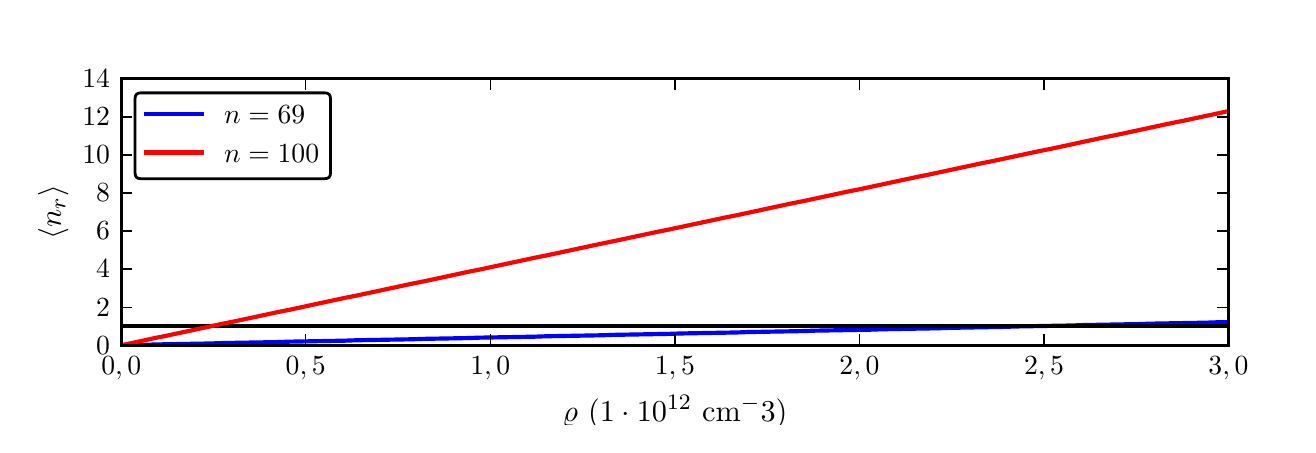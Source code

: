 \begingroup%
\makeatletter%
\begin{pgfpicture}%
\pgfpathrectangle{\pgfpointorigin}{\pgfqpoint{6.299in}{1.985in}}%
\pgfusepath{use as bounding box, clip}%
\begin{pgfscope}%
\pgfsetbuttcap%
\pgfsetmiterjoin%
\definecolor{currentfill}{rgb}{1.0,1.0,1.0}%
\pgfsetfillcolor{currentfill}%
\pgfsetlinewidth{0.0pt}%
\definecolor{currentstroke}{rgb}{1.0,1.0,1.0}%
\pgfsetstrokecolor{currentstroke}%
\pgfsetdash{}{0pt}%
\pgfpathmoveto{\pgfqpoint{0.0in}{0.0in}}%
\pgfpathlineto{\pgfqpoint{6.299in}{0.0in}}%
\pgfpathlineto{\pgfqpoint{6.299in}{1.985in}}%
\pgfpathlineto{\pgfqpoint{0.0in}{1.985in}}%
\pgfpathclose%
\pgfusepath{fill}%
\end{pgfscope}%
\begin{pgfscope}%
\pgfsetbuttcap%
\pgfsetmiterjoin%
\definecolor{currentfill}{rgb}{1.0,1.0,1.0}%
\pgfsetfillcolor{currentfill}%
\pgfsetlinewidth{0.0pt}%
\definecolor{currentstroke}{rgb}{0.0,0.0,0.0}%
\pgfsetstrokecolor{currentstroke}%
\pgfsetstrokeopacity{0.0}%
\pgfsetdash{}{0pt}%
\pgfpathmoveto{\pgfqpoint{0.468in}{0.397in}}%
\pgfpathlineto{\pgfqpoint{6.004in}{0.397in}}%
\pgfpathlineto{\pgfqpoint{6.004in}{1.729in}}%
\pgfpathlineto{\pgfqpoint{0.468in}{1.729in}}%
\pgfpathclose%
\pgfusepath{fill}%
\end{pgfscope}%
\begin{pgfscope}%
\pgfpathrectangle{\pgfqpoint{0.468in}{0.397in}}{\pgfqpoint{5.537in}{1.331in}} %
\pgfusepath{clip}%
\pgfsetrectcap%
\pgfsetroundjoin%
\pgfsetlinewidth{1.506pt}%
\definecolor{currentstroke}{rgb}{0.0,0.0,1.0}%
\pgfsetstrokecolor{currentstroke}%
\pgfsetdash{}{0pt}%
\pgfpathmoveto{\pgfqpoint{0.468in}{0.397in}}%
\pgfpathlineto{\pgfqpoint{0.524in}{0.398in}}%
\pgfpathlineto{\pgfqpoint{0.58in}{0.399in}}%
\pgfpathlineto{\pgfqpoint{0.635in}{0.401in}}%
\pgfpathlineto{\pgfqpoint{0.691in}{0.402in}}%
\pgfpathlineto{\pgfqpoint{0.747in}{0.403in}}%
\pgfpathlineto{\pgfqpoint{0.803in}{0.404in}}%
\pgfpathlineto{\pgfqpoint{0.859in}{0.405in}}%
\pgfpathlineto{\pgfqpoint{0.915in}{0.406in}}%
\pgfpathlineto{\pgfqpoint{0.971in}{0.408in}}%
\pgfpathlineto{\pgfqpoint{1.027in}{0.409in}}%
\pgfpathlineto{\pgfqpoint{1.083in}{0.41in}}%
\pgfpathlineto{\pgfqpoint{1.139in}{0.411in}}%
\pgfpathlineto{\pgfqpoint{1.195in}{0.412in}}%
\pgfpathlineto{\pgfqpoint{1.251in}{0.413in}}%
\pgfpathlineto{\pgfqpoint{1.307in}{0.415in}}%
\pgfpathlineto{\pgfqpoint{1.363in}{0.416in}}%
\pgfpathlineto{\pgfqpoint{1.418in}{0.417in}}%
\pgfpathlineto{\pgfqpoint{1.474in}{0.418in}}%
\pgfpathlineto{\pgfqpoint{1.53in}{0.419in}}%
\pgfpathlineto{\pgfqpoint{1.586in}{0.42in}}%
\pgfpathlineto{\pgfqpoint{1.642in}{0.422in}}%
\pgfpathlineto{\pgfqpoint{1.698in}{0.423in}}%
\pgfpathlineto{\pgfqpoint{1.754in}{0.424in}}%
\pgfpathlineto{\pgfqpoint{1.81in}{0.425in}}%
\pgfpathlineto{\pgfqpoint{1.866in}{0.426in}}%
\pgfpathlineto{\pgfqpoint{1.922in}{0.427in}}%
\pgfpathlineto{\pgfqpoint{1.978in}{0.429in}}%
\pgfpathlineto{\pgfqpoint{2.034in}{0.43in}}%
\pgfpathlineto{\pgfqpoint{2.09in}{0.431in}}%
\pgfpathlineto{\pgfqpoint{2.146in}{0.432in}}%
\pgfpathlineto{\pgfqpoint{2.201in}{0.433in}}%
\pgfpathlineto{\pgfqpoint{2.257in}{0.435in}}%
\pgfpathlineto{\pgfqpoint{2.313in}{0.436in}}%
\pgfpathlineto{\pgfqpoint{2.369in}{0.437in}}%
\pgfpathlineto{\pgfqpoint{2.425in}{0.438in}}%
\pgfpathlineto{\pgfqpoint{2.481in}{0.439in}}%
\pgfpathlineto{\pgfqpoint{2.537in}{0.44in}}%
\pgfpathlineto{\pgfqpoint{2.593in}{0.442in}}%
\pgfpathlineto{\pgfqpoint{2.649in}{0.443in}}%
\pgfpathlineto{\pgfqpoint{2.705in}{0.444in}}%
\pgfpathlineto{\pgfqpoint{2.761in}{0.445in}}%
\pgfpathlineto{\pgfqpoint{2.817in}{0.446in}}%
\pgfpathlineto{\pgfqpoint{2.873in}{0.447in}}%
\pgfpathlineto{\pgfqpoint{2.928in}{0.449in}}%
\pgfpathlineto{\pgfqpoint{2.984in}{0.45in}}%
\pgfpathlineto{\pgfqpoint{3.04in}{0.451in}}%
\pgfpathlineto{\pgfqpoint{3.096in}{0.452in}}%
\pgfpathlineto{\pgfqpoint{3.152in}{0.453in}}%
\pgfpathlineto{\pgfqpoint{3.208in}{0.454in}}%
\pgfpathlineto{\pgfqpoint{3.264in}{0.456in}}%
\pgfpathlineto{\pgfqpoint{3.32in}{0.457in}}%
\pgfpathlineto{\pgfqpoint{3.376in}{0.458in}}%
\pgfpathlineto{\pgfqpoint{3.432in}{0.459in}}%
\pgfpathlineto{\pgfqpoint{3.488in}{0.46in}}%
\pgfpathlineto{\pgfqpoint{3.544in}{0.461in}}%
\pgfpathlineto{\pgfqpoint{3.6in}{0.463in}}%
\pgfpathlineto{\pgfqpoint{3.656in}{0.464in}}%
\pgfpathlineto{\pgfqpoint{3.711in}{0.465in}}%
\pgfpathlineto{\pgfqpoint{3.767in}{0.466in}}%
\pgfpathlineto{\pgfqpoint{3.823in}{0.467in}}%
\pgfpathlineto{\pgfqpoint{3.879in}{0.468in}}%
\pgfpathlineto{\pgfqpoint{3.935in}{0.47in}}%
\pgfpathlineto{\pgfqpoint{3.991in}{0.471in}}%
\pgfpathlineto{\pgfqpoint{4.047in}{0.472in}}%
\pgfpathlineto{\pgfqpoint{4.103in}{0.473in}}%
\pgfpathlineto{\pgfqpoint{4.159in}{0.474in}}%
\pgfpathlineto{\pgfqpoint{4.215in}{0.475in}}%
\pgfpathlineto{\pgfqpoint{4.271in}{0.477in}}%
\pgfpathlineto{\pgfqpoint{4.327in}{0.478in}}%
\pgfpathlineto{\pgfqpoint{4.383in}{0.479in}}%
\pgfpathlineto{\pgfqpoint{4.439in}{0.48in}}%
\pgfpathlineto{\pgfqpoint{4.494in}{0.481in}}%
\pgfpathlineto{\pgfqpoint{4.55in}{0.482in}}%
\pgfpathlineto{\pgfqpoint{4.606in}{0.484in}}%
\pgfpathlineto{\pgfqpoint{4.662in}{0.485in}}%
\pgfpathlineto{\pgfqpoint{4.718in}{0.486in}}%
\pgfpathlineto{\pgfqpoint{4.774in}{0.487in}}%
\pgfpathlineto{\pgfqpoint{4.83in}{0.488in}}%
\pgfpathlineto{\pgfqpoint{4.886in}{0.489in}}%
\pgfpathlineto{\pgfqpoint{4.942in}{0.491in}}%
\pgfpathlineto{\pgfqpoint{4.998in}{0.492in}}%
\pgfpathlineto{\pgfqpoint{5.054in}{0.493in}}%
\pgfpathlineto{\pgfqpoint{5.11in}{0.494in}}%
\pgfpathlineto{\pgfqpoint{5.166in}{0.495in}}%
\pgfpathlineto{\pgfqpoint{5.222in}{0.496in}}%
\pgfpathlineto{\pgfqpoint{5.277in}{0.498in}}%
\pgfpathlineto{\pgfqpoint{5.333in}{0.499in}}%
\pgfpathlineto{\pgfqpoint{5.389in}{0.5in}}%
\pgfpathlineto{\pgfqpoint{5.445in}{0.501in}}%
\pgfpathlineto{\pgfqpoint{5.501in}{0.502in}}%
\pgfpathlineto{\pgfqpoint{5.557in}{0.503in}}%
\pgfpathlineto{\pgfqpoint{5.613in}{0.505in}}%
\pgfpathlineto{\pgfqpoint{5.669in}{0.506in}}%
\pgfpathlineto{\pgfqpoint{5.725in}{0.507in}}%
\pgfpathlineto{\pgfqpoint{5.781in}{0.508in}}%
\pgfpathlineto{\pgfqpoint{5.837in}{0.509in}}%
\pgfpathlineto{\pgfqpoint{5.893in}{0.51in}}%
\pgfpathlineto{\pgfqpoint{5.949in}{0.512in}}%
\pgfpathlineto{\pgfqpoint{6.004in}{0.513in}}%
\pgfusepath{stroke}%
\end{pgfscope}%
\begin{pgfscope}%
\pgfpathrectangle{\pgfqpoint{0.468in}{0.397in}}{\pgfqpoint{5.537in}{1.331in}} %
\pgfusepath{clip}%
\pgfsetrectcap%
\pgfsetroundjoin%
\pgfsetlinewidth{1.506pt}%
\definecolor{currentstroke}{rgb}{0.0,0.0,0.0}%
\pgfsetstrokecolor{currentstroke}%
\pgfsetdash{}{0pt}%
\pgfpathmoveto{\pgfqpoint{0.468in}{0.492in}}%
\pgfpathlineto{\pgfqpoint{6.004in}{0.492in}}%
\pgfusepath{stroke}%
\end{pgfscope}%
\begin{pgfscope}%
\pgfpathrectangle{\pgfqpoint{0.468in}{0.397in}}{\pgfqpoint{5.537in}{1.331in}} %
\pgfusepath{clip}%
\pgfsetrectcap%
\pgfsetroundjoin%
\pgfsetlinewidth{1.506pt}%
\definecolor{currentstroke}{rgb}{1.0,0.0,0.0}%
\pgfsetstrokecolor{currentstroke}%
\pgfsetdash{}{0pt}%
\pgfpathmoveto{\pgfqpoint{0.468in}{0.397in}}%
\pgfpathlineto{\pgfqpoint{0.524in}{0.409in}}%
\pgfpathlineto{\pgfqpoint{0.58in}{0.421in}}%
\pgfpathlineto{\pgfqpoint{0.635in}{0.433in}}%
\pgfpathlineto{\pgfqpoint{0.691in}{0.444in}}%
\pgfpathlineto{\pgfqpoint{0.747in}{0.456in}}%
\pgfpathlineto{\pgfqpoint{0.803in}{0.468in}}%
\pgfpathlineto{\pgfqpoint{0.859in}{0.48in}}%
\pgfpathlineto{\pgfqpoint{0.915in}{0.492in}}%
\pgfpathlineto{\pgfqpoint{0.971in}{0.504in}}%
\pgfpathlineto{\pgfqpoint{1.027in}{0.515in}}%
\pgfpathlineto{\pgfqpoint{1.083in}{0.527in}}%
\pgfpathlineto{\pgfqpoint{1.139in}{0.539in}}%
\pgfpathlineto{\pgfqpoint{1.195in}{0.551in}}%
\pgfpathlineto{\pgfqpoint{1.251in}{0.563in}}%
\pgfpathlineto{\pgfqpoint{1.307in}{0.574in}}%
\pgfpathlineto{\pgfqpoint{1.363in}{0.586in}}%
\pgfpathlineto{\pgfqpoint{1.418in}{0.598in}}%
\pgfpathlineto{\pgfqpoint{1.474in}{0.61in}}%
\pgfpathlineto{\pgfqpoint{1.53in}{0.622in}}%
\pgfpathlineto{\pgfqpoint{1.586in}{0.634in}}%
\pgfpathlineto{\pgfqpoint{1.642in}{0.645in}}%
\pgfpathlineto{\pgfqpoint{1.698in}{0.657in}}%
\pgfpathlineto{\pgfqpoint{1.754in}{0.669in}}%
\pgfpathlineto{\pgfqpoint{1.81in}{0.681in}}%
\pgfpathlineto{\pgfqpoint{1.866in}{0.693in}}%
\pgfpathlineto{\pgfqpoint{1.922in}{0.705in}}%
\pgfpathlineto{\pgfqpoint{1.978in}{0.716in}}%
\pgfpathlineto{\pgfqpoint{2.034in}{0.728in}}%
\pgfpathlineto{\pgfqpoint{2.09in}{0.74in}}%
\pgfpathlineto{\pgfqpoint{2.146in}{0.752in}}%
\pgfpathlineto{\pgfqpoint{2.201in}{0.764in}}%
\pgfpathlineto{\pgfqpoint{2.257in}{0.775in}}%
\pgfpathlineto{\pgfqpoint{2.313in}{0.787in}}%
\pgfpathlineto{\pgfqpoint{2.369in}{0.799in}}%
\pgfpathlineto{\pgfqpoint{2.425in}{0.811in}}%
\pgfpathlineto{\pgfqpoint{2.481in}{0.823in}}%
\pgfpathlineto{\pgfqpoint{2.537in}{0.835in}}%
\pgfpathlineto{\pgfqpoint{2.593in}{0.846in}}%
\pgfpathlineto{\pgfqpoint{2.649in}{0.858in}}%
\pgfpathlineto{\pgfqpoint{2.705in}{0.87in}}%
\pgfpathlineto{\pgfqpoint{2.761in}{0.882in}}%
\pgfpathlineto{\pgfqpoint{2.817in}{0.894in}}%
\pgfpathlineto{\pgfqpoint{2.873in}{0.906in}}%
\pgfpathlineto{\pgfqpoint{2.928in}{0.917in}}%
\pgfpathlineto{\pgfqpoint{2.984in}{0.929in}}%
\pgfpathlineto{\pgfqpoint{3.04in}{0.941in}}%
\pgfpathlineto{\pgfqpoint{3.096in}{0.953in}}%
\pgfpathlineto{\pgfqpoint{3.152in}{0.965in}}%
\pgfpathlineto{\pgfqpoint{3.208in}{0.976in}}%
\pgfpathlineto{\pgfqpoint{3.264in}{0.988in}}%
\pgfpathlineto{\pgfqpoint{3.32in}{1.0in}}%
\pgfpathlineto{\pgfqpoint{3.376in}{1.012in}}%
\pgfpathlineto{\pgfqpoint{3.432in}{1.024in}}%
\pgfpathlineto{\pgfqpoint{3.488in}{1.036in}}%
\pgfpathlineto{\pgfqpoint{3.544in}{1.047in}}%
\pgfpathlineto{\pgfqpoint{3.6in}{1.059in}}%
\pgfpathlineto{\pgfqpoint{3.656in}{1.071in}}%
\pgfpathlineto{\pgfqpoint{3.711in}{1.083in}}%
\pgfpathlineto{\pgfqpoint{3.767in}{1.095in}}%
\pgfpathlineto{\pgfqpoint{3.823in}{1.107in}}%
\pgfpathlineto{\pgfqpoint{3.879in}{1.118in}}%
\pgfpathlineto{\pgfqpoint{3.935in}{1.13in}}%
\pgfpathlineto{\pgfqpoint{3.991in}{1.142in}}%
\pgfpathlineto{\pgfqpoint{4.047in}{1.154in}}%
\pgfpathlineto{\pgfqpoint{4.103in}{1.166in}}%
\pgfpathlineto{\pgfqpoint{4.159in}{1.177in}}%
\pgfpathlineto{\pgfqpoint{4.215in}{1.189in}}%
\pgfpathlineto{\pgfqpoint{4.271in}{1.201in}}%
\pgfpathlineto{\pgfqpoint{4.327in}{1.213in}}%
\pgfpathlineto{\pgfqpoint{4.383in}{1.225in}}%
\pgfpathlineto{\pgfqpoint{4.439in}{1.237in}}%
\pgfpathlineto{\pgfqpoint{4.494in}{1.248in}}%
\pgfpathlineto{\pgfqpoint{4.55in}{1.26in}}%
\pgfpathlineto{\pgfqpoint{4.606in}{1.272in}}%
\pgfpathlineto{\pgfqpoint{4.662in}{1.284in}}%
\pgfpathlineto{\pgfqpoint{4.718in}{1.296in}}%
\pgfpathlineto{\pgfqpoint{4.774in}{1.308in}}%
\pgfpathlineto{\pgfqpoint{4.83in}{1.319in}}%
\pgfpathlineto{\pgfqpoint{4.886in}{1.331in}}%
\pgfpathlineto{\pgfqpoint{4.942in}{1.343in}}%
\pgfpathlineto{\pgfqpoint{4.998in}{1.355in}}%
\pgfpathlineto{\pgfqpoint{5.054in}{1.367in}}%
\pgfpathlineto{\pgfqpoint{5.11in}{1.378in}}%
\pgfpathlineto{\pgfqpoint{5.166in}{1.39in}}%
\pgfpathlineto{\pgfqpoint{5.222in}{1.402in}}%
\pgfpathlineto{\pgfqpoint{5.277in}{1.414in}}%
\pgfpathlineto{\pgfqpoint{5.333in}{1.426in}}%
\pgfpathlineto{\pgfqpoint{5.389in}{1.438in}}%
\pgfpathlineto{\pgfqpoint{5.445in}{1.449in}}%
\pgfpathlineto{\pgfqpoint{5.501in}{1.461in}}%
\pgfpathlineto{\pgfqpoint{5.557in}{1.473in}}%
\pgfpathlineto{\pgfqpoint{5.613in}{1.485in}}%
\pgfpathlineto{\pgfqpoint{5.669in}{1.497in}}%
\pgfpathlineto{\pgfqpoint{5.725in}{1.509in}}%
\pgfpathlineto{\pgfqpoint{5.781in}{1.52in}}%
\pgfpathlineto{\pgfqpoint{5.837in}{1.532in}}%
\pgfpathlineto{\pgfqpoint{5.893in}{1.544in}}%
\pgfpathlineto{\pgfqpoint{5.949in}{1.556in}}%
\pgfpathlineto{\pgfqpoint{6.004in}{1.568in}}%
\pgfusepath{stroke}%
\end{pgfscope}%
\begin{pgfscope}%
\pgfsetrectcap%
\pgfsetmiterjoin%
\pgfsetlinewidth{1.004pt}%
\definecolor{currentstroke}{rgb}{0.0,0.0,0.0}%
\pgfsetstrokecolor{currentstroke}%
\pgfsetdash{}{0pt}%
\pgfpathmoveto{\pgfqpoint{0.468in}{1.729in}}%
\pgfpathlineto{\pgfqpoint{6.004in}{1.729in}}%
\pgfusepath{stroke}%
\end{pgfscope}%
\begin{pgfscope}%
\pgfsetrectcap%
\pgfsetmiterjoin%
\pgfsetlinewidth{1.004pt}%
\definecolor{currentstroke}{rgb}{0.0,0.0,0.0}%
\pgfsetstrokecolor{currentstroke}%
\pgfsetdash{}{0pt}%
\pgfpathmoveto{\pgfqpoint{6.004in}{0.397in}}%
\pgfpathlineto{\pgfqpoint{6.004in}{1.729in}}%
\pgfusepath{stroke}%
\end{pgfscope}%
\begin{pgfscope}%
\pgfsetrectcap%
\pgfsetmiterjoin%
\pgfsetlinewidth{1.004pt}%
\definecolor{currentstroke}{rgb}{0.0,0.0,0.0}%
\pgfsetstrokecolor{currentstroke}%
\pgfsetdash{}{0pt}%
\pgfpathmoveto{\pgfqpoint{0.468in}{0.397in}}%
\pgfpathlineto{\pgfqpoint{6.004in}{0.397in}}%
\pgfusepath{stroke}%
\end{pgfscope}%
\begin{pgfscope}%
\pgfsetrectcap%
\pgfsetmiterjoin%
\pgfsetlinewidth{1.004pt}%
\definecolor{currentstroke}{rgb}{0.0,0.0,0.0}%
\pgfsetstrokecolor{currentstroke}%
\pgfsetdash{}{0pt}%
\pgfpathmoveto{\pgfqpoint{0.468in}{0.397in}}%
\pgfpathlineto{\pgfqpoint{0.468in}{1.729in}}%
\pgfusepath{stroke}%
\end{pgfscope}%
\begin{pgfscope}%
\pgfsetbuttcap%
\pgfsetroundjoin%
\definecolor{currentfill}{rgb}{0.0,0.0,0.0}%
\pgfsetfillcolor{currentfill}%
\pgfsetlinewidth{0.502pt}%
\definecolor{currentstroke}{rgb}{0.0,0.0,0.0}%
\pgfsetstrokecolor{currentstroke}%
\pgfsetdash{}{0pt}%
\pgfsys@defobject{currentmarker}{\pgfqpoint{0.0in}{0.0in}}{\pgfqpoint{0.0in}{0.056in}}{%
\pgfpathmoveto{\pgfqpoint{0.0in}{0.0in}}%
\pgfpathlineto{\pgfqpoint{0.0in}{0.056in}}%
\pgfusepath{stroke,fill}%
}%
\begin{pgfscope}%
\pgfsys@transformshift{0.468in}{0.397in}%
\pgfsys@useobject{currentmarker}{}%
\end{pgfscope}%
\end{pgfscope}%
\begin{pgfscope}%
\pgfsetbuttcap%
\pgfsetroundjoin%
\definecolor{currentfill}{rgb}{0.0,0.0,0.0}%
\pgfsetfillcolor{currentfill}%
\pgfsetlinewidth{0.502pt}%
\definecolor{currentstroke}{rgb}{0.0,0.0,0.0}%
\pgfsetstrokecolor{currentstroke}%
\pgfsetdash{}{0pt}%
\pgfsys@defobject{currentmarker}{\pgfqpoint{0.0in}{-0.056in}}{\pgfqpoint{0.0in}{0.0in}}{%
\pgfpathmoveto{\pgfqpoint{0.0in}{0.0in}}%
\pgfpathlineto{\pgfqpoint{0.0in}{-0.056in}}%
\pgfusepath{stroke,fill}%
}%
\begin{pgfscope}%
\pgfsys@transformshift{0.468in}{1.729in}%
\pgfsys@useobject{currentmarker}{}%
\end{pgfscope}%
\end{pgfscope}%
\begin{pgfscope}%
\pgftext[x=0.468in,y=0.342in,,top]{\sffamily\fontsize{10.0}{12.0}\selectfont \(\displaystyle 0,0\)}%
\end{pgfscope}%
\begin{pgfscope}%
\pgfsetbuttcap%
\pgfsetroundjoin%
\definecolor{currentfill}{rgb}{0.0,0.0,0.0}%
\pgfsetfillcolor{currentfill}%
\pgfsetlinewidth{0.502pt}%
\definecolor{currentstroke}{rgb}{0.0,0.0,0.0}%
\pgfsetstrokecolor{currentstroke}%
\pgfsetdash{}{0pt}%
\pgfsys@defobject{currentmarker}{\pgfqpoint{0.0in}{0.0in}}{\pgfqpoint{0.0in}{0.056in}}{%
\pgfpathmoveto{\pgfqpoint{0.0in}{0.0in}}%
\pgfpathlineto{\pgfqpoint{0.0in}{0.056in}}%
\pgfusepath{stroke,fill}%
}%
\begin{pgfscope}%
\pgfsys@transformshift{1.39in}{0.397in}%
\pgfsys@useobject{currentmarker}{}%
\end{pgfscope}%
\end{pgfscope}%
\begin{pgfscope}%
\pgfsetbuttcap%
\pgfsetroundjoin%
\definecolor{currentfill}{rgb}{0.0,0.0,0.0}%
\pgfsetfillcolor{currentfill}%
\pgfsetlinewidth{0.502pt}%
\definecolor{currentstroke}{rgb}{0.0,0.0,0.0}%
\pgfsetstrokecolor{currentstroke}%
\pgfsetdash{}{0pt}%
\pgfsys@defobject{currentmarker}{\pgfqpoint{0.0in}{-0.056in}}{\pgfqpoint{0.0in}{0.0in}}{%
\pgfpathmoveto{\pgfqpoint{0.0in}{0.0in}}%
\pgfpathlineto{\pgfqpoint{0.0in}{-0.056in}}%
\pgfusepath{stroke,fill}%
}%
\begin{pgfscope}%
\pgfsys@transformshift{1.39in}{1.729in}%
\pgfsys@useobject{currentmarker}{}%
\end{pgfscope}%
\end{pgfscope}%
\begin{pgfscope}%
\pgftext[x=1.39in,y=0.342in,,top]{\sffamily\fontsize{10.0}{12.0}\selectfont \(\displaystyle 0,5\)}%
\end{pgfscope}%
\begin{pgfscope}%
\pgfsetbuttcap%
\pgfsetroundjoin%
\definecolor{currentfill}{rgb}{0.0,0.0,0.0}%
\pgfsetfillcolor{currentfill}%
\pgfsetlinewidth{0.502pt}%
\definecolor{currentstroke}{rgb}{0.0,0.0,0.0}%
\pgfsetstrokecolor{currentstroke}%
\pgfsetdash{}{0pt}%
\pgfsys@defobject{currentmarker}{\pgfqpoint{0.0in}{0.0in}}{\pgfqpoint{0.0in}{0.056in}}{%
\pgfpathmoveto{\pgfqpoint{0.0in}{0.0in}}%
\pgfpathlineto{\pgfqpoint{0.0in}{0.056in}}%
\pgfusepath{stroke,fill}%
}%
\begin{pgfscope}%
\pgfsys@transformshift{2.313in}{0.397in}%
\pgfsys@useobject{currentmarker}{}%
\end{pgfscope}%
\end{pgfscope}%
\begin{pgfscope}%
\pgfsetbuttcap%
\pgfsetroundjoin%
\definecolor{currentfill}{rgb}{0.0,0.0,0.0}%
\pgfsetfillcolor{currentfill}%
\pgfsetlinewidth{0.502pt}%
\definecolor{currentstroke}{rgb}{0.0,0.0,0.0}%
\pgfsetstrokecolor{currentstroke}%
\pgfsetdash{}{0pt}%
\pgfsys@defobject{currentmarker}{\pgfqpoint{0.0in}{-0.056in}}{\pgfqpoint{0.0in}{0.0in}}{%
\pgfpathmoveto{\pgfqpoint{0.0in}{0.0in}}%
\pgfpathlineto{\pgfqpoint{0.0in}{-0.056in}}%
\pgfusepath{stroke,fill}%
}%
\begin{pgfscope}%
\pgfsys@transformshift{2.313in}{1.729in}%
\pgfsys@useobject{currentmarker}{}%
\end{pgfscope}%
\end{pgfscope}%
\begin{pgfscope}%
\pgftext[x=2.313in,y=0.342in,,top]{\sffamily\fontsize{10.0}{12.0}\selectfont \(\displaystyle 1,0\)}%
\end{pgfscope}%
\begin{pgfscope}%
\pgfsetbuttcap%
\pgfsetroundjoin%
\definecolor{currentfill}{rgb}{0.0,0.0,0.0}%
\pgfsetfillcolor{currentfill}%
\pgfsetlinewidth{0.502pt}%
\definecolor{currentstroke}{rgb}{0.0,0.0,0.0}%
\pgfsetstrokecolor{currentstroke}%
\pgfsetdash{}{0pt}%
\pgfsys@defobject{currentmarker}{\pgfqpoint{0.0in}{0.0in}}{\pgfqpoint{0.0in}{0.056in}}{%
\pgfpathmoveto{\pgfqpoint{0.0in}{0.0in}}%
\pgfpathlineto{\pgfqpoint{0.0in}{0.056in}}%
\pgfusepath{stroke,fill}%
}%
\begin{pgfscope}%
\pgfsys@transformshift{3.236in}{0.397in}%
\pgfsys@useobject{currentmarker}{}%
\end{pgfscope}%
\end{pgfscope}%
\begin{pgfscope}%
\pgfsetbuttcap%
\pgfsetroundjoin%
\definecolor{currentfill}{rgb}{0.0,0.0,0.0}%
\pgfsetfillcolor{currentfill}%
\pgfsetlinewidth{0.502pt}%
\definecolor{currentstroke}{rgb}{0.0,0.0,0.0}%
\pgfsetstrokecolor{currentstroke}%
\pgfsetdash{}{0pt}%
\pgfsys@defobject{currentmarker}{\pgfqpoint{0.0in}{-0.056in}}{\pgfqpoint{0.0in}{0.0in}}{%
\pgfpathmoveto{\pgfqpoint{0.0in}{0.0in}}%
\pgfpathlineto{\pgfqpoint{0.0in}{-0.056in}}%
\pgfusepath{stroke,fill}%
}%
\begin{pgfscope}%
\pgfsys@transformshift{3.236in}{1.729in}%
\pgfsys@useobject{currentmarker}{}%
\end{pgfscope}%
\end{pgfscope}%
\begin{pgfscope}%
\pgftext[x=3.236in,y=0.342in,,top]{\sffamily\fontsize{10.0}{12.0}\selectfont \(\displaystyle 1,5\)}%
\end{pgfscope}%
\begin{pgfscope}%
\pgfsetbuttcap%
\pgfsetroundjoin%
\definecolor{currentfill}{rgb}{0.0,0.0,0.0}%
\pgfsetfillcolor{currentfill}%
\pgfsetlinewidth{0.502pt}%
\definecolor{currentstroke}{rgb}{0.0,0.0,0.0}%
\pgfsetstrokecolor{currentstroke}%
\pgfsetdash{}{0pt}%
\pgfsys@defobject{currentmarker}{\pgfqpoint{0.0in}{0.0in}}{\pgfqpoint{0.0in}{0.056in}}{%
\pgfpathmoveto{\pgfqpoint{0.0in}{0.0in}}%
\pgfpathlineto{\pgfqpoint{0.0in}{0.056in}}%
\pgfusepath{stroke,fill}%
}%
\begin{pgfscope}%
\pgfsys@transformshift{4.159in}{0.397in}%
\pgfsys@useobject{currentmarker}{}%
\end{pgfscope}%
\end{pgfscope}%
\begin{pgfscope}%
\pgfsetbuttcap%
\pgfsetroundjoin%
\definecolor{currentfill}{rgb}{0.0,0.0,0.0}%
\pgfsetfillcolor{currentfill}%
\pgfsetlinewidth{0.502pt}%
\definecolor{currentstroke}{rgb}{0.0,0.0,0.0}%
\pgfsetstrokecolor{currentstroke}%
\pgfsetdash{}{0pt}%
\pgfsys@defobject{currentmarker}{\pgfqpoint{0.0in}{-0.056in}}{\pgfqpoint{0.0in}{0.0in}}{%
\pgfpathmoveto{\pgfqpoint{0.0in}{0.0in}}%
\pgfpathlineto{\pgfqpoint{0.0in}{-0.056in}}%
\pgfusepath{stroke,fill}%
}%
\begin{pgfscope}%
\pgfsys@transformshift{4.159in}{1.729in}%
\pgfsys@useobject{currentmarker}{}%
\end{pgfscope}%
\end{pgfscope}%
\begin{pgfscope}%
\pgftext[x=4.159in,y=0.342in,,top]{\sffamily\fontsize{10.0}{12.0}\selectfont \(\displaystyle 2,0\)}%
\end{pgfscope}%
\begin{pgfscope}%
\pgfsetbuttcap%
\pgfsetroundjoin%
\definecolor{currentfill}{rgb}{0.0,0.0,0.0}%
\pgfsetfillcolor{currentfill}%
\pgfsetlinewidth{0.502pt}%
\definecolor{currentstroke}{rgb}{0.0,0.0,0.0}%
\pgfsetstrokecolor{currentstroke}%
\pgfsetdash{}{0pt}%
\pgfsys@defobject{currentmarker}{\pgfqpoint{0.0in}{0.0in}}{\pgfqpoint{0.0in}{0.056in}}{%
\pgfpathmoveto{\pgfqpoint{0.0in}{0.0in}}%
\pgfpathlineto{\pgfqpoint{0.0in}{0.056in}}%
\pgfusepath{stroke,fill}%
}%
\begin{pgfscope}%
\pgfsys@transformshift{5.082in}{0.397in}%
\pgfsys@useobject{currentmarker}{}%
\end{pgfscope}%
\end{pgfscope}%
\begin{pgfscope}%
\pgfsetbuttcap%
\pgfsetroundjoin%
\definecolor{currentfill}{rgb}{0.0,0.0,0.0}%
\pgfsetfillcolor{currentfill}%
\pgfsetlinewidth{0.502pt}%
\definecolor{currentstroke}{rgb}{0.0,0.0,0.0}%
\pgfsetstrokecolor{currentstroke}%
\pgfsetdash{}{0pt}%
\pgfsys@defobject{currentmarker}{\pgfqpoint{0.0in}{-0.056in}}{\pgfqpoint{0.0in}{0.0in}}{%
\pgfpathmoveto{\pgfqpoint{0.0in}{0.0in}}%
\pgfpathlineto{\pgfqpoint{0.0in}{-0.056in}}%
\pgfusepath{stroke,fill}%
}%
\begin{pgfscope}%
\pgfsys@transformshift{5.082in}{1.729in}%
\pgfsys@useobject{currentmarker}{}%
\end{pgfscope}%
\end{pgfscope}%
\begin{pgfscope}%
\pgftext[x=5.082in,y=0.342in,,top]{\sffamily\fontsize{10.0}{12.0}\selectfont \(\displaystyle 2,5\)}%
\end{pgfscope}%
\begin{pgfscope}%
\pgfsetbuttcap%
\pgfsetroundjoin%
\definecolor{currentfill}{rgb}{0.0,0.0,0.0}%
\pgfsetfillcolor{currentfill}%
\pgfsetlinewidth{0.502pt}%
\definecolor{currentstroke}{rgb}{0.0,0.0,0.0}%
\pgfsetstrokecolor{currentstroke}%
\pgfsetdash{}{0pt}%
\pgfsys@defobject{currentmarker}{\pgfqpoint{0.0in}{0.0in}}{\pgfqpoint{0.0in}{0.056in}}{%
\pgfpathmoveto{\pgfqpoint{0.0in}{0.0in}}%
\pgfpathlineto{\pgfqpoint{0.0in}{0.056in}}%
\pgfusepath{stroke,fill}%
}%
\begin{pgfscope}%
\pgfsys@transformshift{6.004in}{0.397in}%
\pgfsys@useobject{currentmarker}{}%
\end{pgfscope}%
\end{pgfscope}%
\begin{pgfscope}%
\pgfsetbuttcap%
\pgfsetroundjoin%
\definecolor{currentfill}{rgb}{0.0,0.0,0.0}%
\pgfsetfillcolor{currentfill}%
\pgfsetlinewidth{0.502pt}%
\definecolor{currentstroke}{rgb}{0.0,0.0,0.0}%
\pgfsetstrokecolor{currentstroke}%
\pgfsetdash{}{0pt}%
\pgfsys@defobject{currentmarker}{\pgfqpoint{0.0in}{-0.056in}}{\pgfqpoint{0.0in}{0.0in}}{%
\pgfpathmoveto{\pgfqpoint{0.0in}{0.0in}}%
\pgfpathlineto{\pgfqpoint{0.0in}{-0.056in}}%
\pgfusepath{stroke,fill}%
}%
\begin{pgfscope}%
\pgfsys@transformshift{6.004in}{1.729in}%
\pgfsys@useobject{currentmarker}{}%
\end{pgfscope}%
\end{pgfscope}%
\begin{pgfscope}%
\pgftext[x=6.004in,y=0.342in,,top]{\sffamily\fontsize{10.0}{12.0}\selectfont \(\displaystyle 3,0\)}%
\end{pgfscope}%
\begin{pgfscope}%
\pgftext[x=3.236in,y=0.149in,,top]{\sffamily\fontsize{11.0}{13.2}\selectfont \(\displaystyle \varrho\) \(\displaystyle (1\cdot 10^{12}\ \mathrm{cm}^-3)\)}%
\end{pgfscope}%
\begin{pgfscope}%
\pgfsetbuttcap%
\pgfsetroundjoin%
\definecolor{currentfill}{rgb}{0.0,0.0,0.0}%
\pgfsetfillcolor{currentfill}%
\pgfsetlinewidth{0.502pt}%
\definecolor{currentstroke}{rgb}{0.0,0.0,0.0}%
\pgfsetstrokecolor{currentstroke}%
\pgfsetdash{}{0pt}%
\pgfsys@defobject{currentmarker}{\pgfqpoint{0.0in}{0.0in}}{\pgfqpoint{0.056in}{0.0in}}{%
\pgfpathmoveto{\pgfqpoint{0.0in}{0.0in}}%
\pgfpathlineto{\pgfqpoint{0.056in}{0.0in}}%
\pgfusepath{stroke,fill}%
}%
\begin{pgfscope}%
\pgfsys@transformshift{0.468in}{0.397in}%
\pgfsys@useobject{currentmarker}{}%
\end{pgfscope}%
\end{pgfscope}%
\begin{pgfscope}%
\pgfsetbuttcap%
\pgfsetroundjoin%
\definecolor{currentfill}{rgb}{0.0,0.0,0.0}%
\pgfsetfillcolor{currentfill}%
\pgfsetlinewidth{0.502pt}%
\definecolor{currentstroke}{rgb}{0.0,0.0,0.0}%
\pgfsetstrokecolor{currentstroke}%
\pgfsetdash{}{0pt}%
\pgfsys@defobject{currentmarker}{\pgfqpoint{-0.056in}{0.0in}}{\pgfqpoint{0.0in}{0.0in}}{%
\pgfpathmoveto{\pgfqpoint{0.0in}{0.0in}}%
\pgfpathlineto{\pgfqpoint{-0.056in}{0.0in}}%
\pgfusepath{stroke,fill}%
}%
\begin{pgfscope}%
\pgfsys@transformshift{6.004in}{0.397in}%
\pgfsys@useobject{currentmarker}{}%
\end{pgfscope}%
\end{pgfscope}%
\begin{pgfscope}%
\pgftext[x=0.412in,y=0.397in,right,]{\sffamily\fontsize{10.0}{12.0}\selectfont \(\displaystyle 0\)}%
\end{pgfscope}%
\begin{pgfscope}%
\pgfsetbuttcap%
\pgfsetroundjoin%
\definecolor{currentfill}{rgb}{0.0,0.0,0.0}%
\pgfsetfillcolor{currentfill}%
\pgfsetlinewidth{0.502pt}%
\definecolor{currentstroke}{rgb}{0.0,0.0,0.0}%
\pgfsetstrokecolor{currentstroke}%
\pgfsetdash{}{0pt}%
\pgfsys@defobject{currentmarker}{\pgfqpoint{0.0in}{0.0in}}{\pgfqpoint{0.056in}{0.0in}}{%
\pgfpathmoveto{\pgfqpoint{0.0in}{0.0in}}%
\pgfpathlineto{\pgfqpoint{0.056in}{0.0in}}%
\pgfusepath{stroke,fill}%
}%
\begin{pgfscope}%
\pgfsys@transformshift{0.468in}{0.587in}%
\pgfsys@useobject{currentmarker}{}%
\end{pgfscope}%
\end{pgfscope}%
\begin{pgfscope}%
\pgfsetbuttcap%
\pgfsetroundjoin%
\definecolor{currentfill}{rgb}{0.0,0.0,0.0}%
\pgfsetfillcolor{currentfill}%
\pgfsetlinewidth{0.502pt}%
\definecolor{currentstroke}{rgb}{0.0,0.0,0.0}%
\pgfsetstrokecolor{currentstroke}%
\pgfsetdash{}{0pt}%
\pgfsys@defobject{currentmarker}{\pgfqpoint{-0.056in}{0.0in}}{\pgfqpoint{0.0in}{0.0in}}{%
\pgfpathmoveto{\pgfqpoint{0.0in}{0.0in}}%
\pgfpathlineto{\pgfqpoint{-0.056in}{0.0in}}%
\pgfusepath{stroke,fill}%
}%
\begin{pgfscope}%
\pgfsys@transformshift{6.004in}{0.587in}%
\pgfsys@useobject{currentmarker}{}%
\end{pgfscope}%
\end{pgfscope}%
\begin{pgfscope}%
\pgftext[x=0.412in,y=0.587in,right,]{\sffamily\fontsize{10.0}{12.0}\selectfont \(\displaystyle 2\)}%
\end{pgfscope}%
\begin{pgfscope}%
\pgfsetbuttcap%
\pgfsetroundjoin%
\definecolor{currentfill}{rgb}{0.0,0.0,0.0}%
\pgfsetfillcolor{currentfill}%
\pgfsetlinewidth{0.502pt}%
\definecolor{currentstroke}{rgb}{0.0,0.0,0.0}%
\pgfsetstrokecolor{currentstroke}%
\pgfsetdash{}{0pt}%
\pgfsys@defobject{currentmarker}{\pgfqpoint{0.0in}{0.0in}}{\pgfqpoint{0.056in}{0.0in}}{%
\pgfpathmoveto{\pgfqpoint{0.0in}{0.0in}}%
\pgfpathlineto{\pgfqpoint{0.056in}{0.0in}}%
\pgfusepath{stroke,fill}%
}%
\begin{pgfscope}%
\pgfsys@transformshift{0.468in}{0.778in}%
\pgfsys@useobject{currentmarker}{}%
\end{pgfscope}%
\end{pgfscope}%
\begin{pgfscope}%
\pgfsetbuttcap%
\pgfsetroundjoin%
\definecolor{currentfill}{rgb}{0.0,0.0,0.0}%
\pgfsetfillcolor{currentfill}%
\pgfsetlinewidth{0.502pt}%
\definecolor{currentstroke}{rgb}{0.0,0.0,0.0}%
\pgfsetstrokecolor{currentstroke}%
\pgfsetdash{}{0pt}%
\pgfsys@defobject{currentmarker}{\pgfqpoint{-0.056in}{0.0in}}{\pgfqpoint{0.0in}{0.0in}}{%
\pgfpathmoveto{\pgfqpoint{0.0in}{0.0in}}%
\pgfpathlineto{\pgfqpoint{-0.056in}{0.0in}}%
\pgfusepath{stroke,fill}%
}%
\begin{pgfscope}%
\pgfsys@transformshift{6.004in}{0.778in}%
\pgfsys@useobject{currentmarker}{}%
\end{pgfscope}%
\end{pgfscope}%
\begin{pgfscope}%
\pgftext[x=0.412in,y=0.778in,right,]{\sffamily\fontsize{10.0}{12.0}\selectfont \(\displaystyle 4\)}%
\end{pgfscope}%
\begin{pgfscope}%
\pgfsetbuttcap%
\pgfsetroundjoin%
\definecolor{currentfill}{rgb}{0.0,0.0,0.0}%
\pgfsetfillcolor{currentfill}%
\pgfsetlinewidth{0.502pt}%
\definecolor{currentstroke}{rgb}{0.0,0.0,0.0}%
\pgfsetstrokecolor{currentstroke}%
\pgfsetdash{}{0pt}%
\pgfsys@defobject{currentmarker}{\pgfqpoint{0.0in}{0.0in}}{\pgfqpoint{0.056in}{0.0in}}{%
\pgfpathmoveto{\pgfqpoint{0.0in}{0.0in}}%
\pgfpathlineto{\pgfqpoint{0.056in}{0.0in}}%
\pgfusepath{stroke,fill}%
}%
\begin{pgfscope}%
\pgfsys@transformshift{0.468in}{0.968in}%
\pgfsys@useobject{currentmarker}{}%
\end{pgfscope}%
\end{pgfscope}%
\begin{pgfscope}%
\pgfsetbuttcap%
\pgfsetroundjoin%
\definecolor{currentfill}{rgb}{0.0,0.0,0.0}%
\pgfsetfillcolor{currentfill}%
\pgfsetlinewidth{0.502pt}%
\definecolor{currentstroke}{rgb}{0.0,0.0,0.0}%
\pgfsetstrokecolor{currentstroke}%
\pgfsetdash{}{0pt}%
\pgfsys@defobject{currentmarker}{\pgfqpoint{-0.056in}{0.0in}}{\pgfqpoint{0.0in}{0.0in}}{%
\pgfpathmoveto{\pgfqpoint{0.0in}{0.0in}}%
\pgfpathlineto{\pgfqpoint{-0.056in}{0.0in}}%
\pgfusepath{stroke,fill}%
}%
\begin{pgfscope}%
\pgfsys@transformshift{6.004in}{0.968in}%
\pgfsys@useobject{currentmarker}{}%
\end{pgfscope}%
\end{pgfscope}%
\begin{pgfscope}%
\pgftext[x=0.412in,y=0.968in,right,]{\sffamily\fontsize{10.0}{12.0}\selectfont \(\displaystyle 6\)}%
\end{pgfscope}%
\begin{pgfscope}%
\pgfsetbuttcap%
\pgfsetroundjoin%
\definecolor{currentfill}{rgb}{0.0,0.0,0.0}%
\pgfsetfillcolor{currentfill}%
\pgfsetlinewidth{0.502pt}%
\definecolor{currentstroke}{rgb}{0.0,0.0,0.0}%
\pgfsetstrokecolor{currentstroke}%
\pgfsetdash{}{0pt}%
\pgfsys@defobject{currentmarker}{\pgfqpoint{0.0in}{0.0in}}{\pgfqpoint{0.056in}{0.0in}}{%
\pgfpathmoveto{\pgfqpoint{0.0in}{0.0in}}%
\pgfpathlineto{\pgfqpoint{0.056in}{0.0in}}%
\pgfusepath{stroke,fill}%
}%
\begin{pgfscope}%
\pgfsys@transformshift{0.468in}{1.158in}%
\pgfsys@useobject{currentmarker}{}%
\end{pgfscope}%
\end{pgfscope}%
\begin{pgfscope}%
\pgfsetbuttcap%
\pgfsetroundjoin%
\definecolor{currentfill}{rgb}{0.0,0.0,0.0}%
\pgfsetfillcolor{currentfill}%
\pgfsetlinewidth{0.502pt}%
\definecolor{currentstroke}{rgb}{0.0,0.0,0.0}%
\pgfsetstrokecolor{currentstroke}%
\pgfsetdash{}{0pt}%
\pgfsys@defobject{currentmarker}{\pgfqpoint{-0.056in}{0.0in}}{\pgfqpoint{0.0in}{0.0in}}{%
\pgfpathmoveto{\pgfqpoint{0.0in}{0.0in}}%
\pgfpathlineto{\pgfqpoint{-0.056in}{0.0in}}%
\pgfusepath{stroke,fill}%
}%
\begin{pgfscope}%
\pgfsys@transformshift{6.004in}{1.158in}%
\pgfsys@useobject{currentmarker}{}%
\end{pgfscope}%
\end{pgfscope}%
\begin{pgfscope}%
\pgftext[x=0.412in,y=1.158in,right,]{\sffamily\fontsize{10.0}{12.0}\selectfont \(\displaystyle 8\)}%
\end{pgfscope}%
\begin{pgfscope}%
\pgfsetbuttcap%
\pgfsetroundjoin%
\definecolor{currentfill}{rgb}{0.0,0.0,0.0}%
\pgfsetfillcolor{currentfill}%
\pgfsetlinewidth{0.502pt}%
\definecolor{currentstroke}{rgb}{0.0,0.0,0.0}%
\pgfsetstrokecolor{currentstroke}%
\pgfsetdash{}{0pt}%
\pgfsys@defobject{currentmarker}{\pgfqpoint{0.0in}{0.0in}}{\pgfqpoint{0.056in}{0.0in}}{%
\pgfpathmoveto{\pgfqpoint{0.0in}{0.0in}}%
\pgfpathlineto{\pgfqpoint{0.056in}{0.0in}}%
\pgfusepath{stroke,fill}%
}%
\begin{pgfscope}%
\pgfsys@transformshift{0.468in}{1.348in}%
\pgfsys@useobject{currentmarker}{}%
\end{pgfscope}%
\end{pgfscope}%
\begin{pgfscope}%
\pgfsetbuttcap%
\pgfsetroundjoin%
\definecolor{currentfill}{rgb}{0.0,0.0,0.0}%
\pgfsetfillcolor{currentfill}%
\pgfsetlinewidth{0.502pt}%
\definecolor{currentstroke}{rgb}{0.0,0.0,0.0}%
\pgfsetstrokecolor{currentstroke}%
\pgfsetdash{}{0pt}%
\pgfsys@defobject{currentmarker}{\pgfqpoint{-0.056in}{0.0in}}{\pgfqpoint{0.0in}{0.0in}}{%
\pgfpathmoveto{\pgfqpoint{0.0in}{0.0in}}%
\pgfpathlineto{\pgfqpoint{-0.056in}{0.0in}}%
\pgfusepath{stroke,fill}%
}%
\begin{pgfscope}%
\pgfsys@transformshift{6.004in}{1.348in}%
\pgfsys@useobject{currentmarker}{}%
\end{pgfscope}%
\end{pgfscope}%
\begin{pgfscope}%
\pgftext[x=0.412in,y=1.348in,right,]{\sffamily\fontsize{10.0}{12.0}\selectfont \(\displaystyle 10\)}%
\end{pgfscope}%
\begin{pgfscope}%
\pgfsetbuttcap%
\pgfsetroundjoin%
\definecolor{currentfill}{rgb}{0.0,0.0,0.0}%
\pgfsetfillcolor{currentfill}%
\pgfsetlinewidth{0.502pt}%
\definecolor{currentstroke}{rgb}{0.0,0.0,0.0}%
\pgfsetstrokecolor{currentstroke}%
\pgfsetdash{}{0pt}%
\pgfsys@defobject{currentmarker}{\pgfqpoint{0.0in}{0.0in}}{\pgfqpoint{0.056in}{0.0in}}{%
\pgfpathmoveto{\pgfqpoint{0.0in}{0.0in}}%
\pgfpathlineto{\pgfqpoint{0.056in}{0.0in}}%
\pgfusepath{stroke,fill}%
}%
\begin{pgfscope}%
\pgfsys@transformshift{0.468in}{1.538in}%
\pgfsys@useobject{currentmarker}{}%
\end{pgfscope}%
\end{pgfscope}%
\begin{pgfscope}%
\pgfsetbuttcap%
\pgfsetroundjoin%
\definecolor{currentfill}{rgb}{0.0,0.0,0.0}%
\pgfsetfillcolor{currentfill}%
\pgfsetlinewidth{0.502pt}%
\definecolor{currentstroke}{rgb}{0.0,0.0,0.0}%
\pgfsetstrokecolor{currentstroke}%
\pgfsetdash{}{0pt}%
\pgfsys@defobject{currentmarker}{\pgfqpoint{-0.056in}{0.0in}}{\pgfqpoint{0.0in}{0.0in}}{%
\pgfpathmoveto{\pgfqpoint{0.0in}{0.0in}}%
\pgfpathlineto{\pgfqpoint{-0.056in}{0.0in}}%
\pgfusepath{stroke,fill}%
}%
\begin{pgfscope}%
\pgfsys@transformshift{6.004in}{1.538in}%
\pgfsys@useobject{currentmarker}{}%
\end{pgfscope}%
\end{pgfscope}%
\begin{pgfscope}%
\pgftext[x=0.412in,y=1.538in,right,]{\sffamily\fontsize{10.0}{12.0}\selectfont \(\displaystyle 12\)}%
\end{pgfscope}%
\begin{pgfscope}%
\pgfsetbuttcap%
\pgfsetroundjoin%
\definecolor{currentfill}{rgb}{0.0,0.0,0.0}%
\pgfsetfillcolor{currentfill}%
\pgfsetlinewidth{0.502pt}%
\definecolor{currentstroke}{rgb}{0.0,0.0,0.0}%
\pgfsetstrokecolor{currentstroke}%
\pgfsetdash{}{0pt}%
\pgfsys@defobject{currentmarker}{\pgfqpoint{0.0in}{0.0in}}{\pgfqpoint{0.056in}{0.0in}}{%
\pgfpathmoveto{\pgfqpoint{0.0in}{0.0in}}%
\pgfpathlineto{\pgfqpoint{0.056in}{0.0in}}%
\pgfusepath{stroke,fill}%
}%
\begin{pgfscope}%
\pgfsys@transformshift{0.468in}{1.729in}%
\pgfsys@useobject{currentmarker}{}%
\end{pgfscope}%
\end{pgfscope}%
\begin{pgfscope}%
\pgfsetbuttcap%
\pgfsetroundjoin%
\definecolor{currentfill}{rgb}{0.0,0.0,0.0}%
\pgfsetfillcolor{currentfill}%
\pgfsetlinewidth{0.502pt}%
\definecolor{currentstroke}{rgb}{0.0,0.0,0.0}%
\pgfsetstrokecolor{currentstroke}%
\pgfsetdash{}{0pt}%
\pgfsys@defobject{currentmarker}{\pgfqpoint{-0.056in}{0.0in}}{\pgfqpoint{0.0in}{0.0in}}{%
\pgfpathmoveto{\pgfqpoint{0.0in}{0.0in}}%
\pgfpathlineto{\pgfqpoint{-0.056in}{0.0in}}%
\pgfusepath{stroke,fill}%
}%
\begin{pgfscope}%
\pgfsys@transformshift{6.004in}{1.729in}%
\pgfsys@useobject{currentmarker}{}%
\end{pgfscope}%
\end{pgfscope}%
\begin{pgfscope}%
\pgftext[x=0.412in,y=1.729in,right,]{\sffamily\fontsize{10.0}{12.0}\selectfont \(\displaystyle 14\)}%
\end{pgfscope}%
\begin{pgfscope}%
\pgftext[x=0.204in,y=1.063in,,bottom,rotate=90.0]{\sffamily\fontsize{11.0}{13.2}\selectfont \(\displaystyle \left\langle n_r\right\rangle\)}%
\end{pgfscope}%
\begin{pgfscope}%
\pgfsetbuttcap%
\pgfsetmiterjoin%
\definecolor{currentfill}{rgb}{1.0,1.0,1.0}%
\pgfsetfillcolor{currentfill}%
\pgfsetlinewidth{1.004pt}%
\definecolor{currentstroke}{rgb}{0.0,0.0,0.0}%
\pgfsetstrokecolor{currentstroke}%
\pgfsetdash{}{0pt}%
\pgfpathmoveto{\pgfqpoint{0.565in}{1.23in}}%
\pgfpathlineto{\pgfqpoint{1.486in}{1.23in}}%
\pgfpathquadraticcurveto{\pgfqpoint{1.514in}{1.23in}}{\pgfqpoint{1.514in}{1.258in}}%
\pgfpathlineto{\pgfqpoint{1.514in}{1.631in}}%
\pgfpathquadraticcurveto{\pgfqpoint{1.514in}{1.659in}}{\pgfqpoint{1.486in}{1.659in}}%
\pgfpathlineto{\pgfqpoint{0.565in}{1.659in}}%
\pgfpathquadraticcurveto{\pgfqpoint{0.537in}{1.659in}}{\pgfqpoint{0.537in}{1.631in}}%
\pgfpathlineto{\pgfqpoint{0.537in}{1.258in}}%
\pgfpathquadraticcurveto{\pgfqpoint{0.537in}{1.23in}}{\pgfqpoint{0.565in}{1.23in}}%
\pgfpathclose%
\pgfusepath{stroke,fill}%
\end{pgfscope}%
\begin{pgfscope}%
\pgfsetrectcap%
\pgfsetroundjoin%
\pgfsetlinewidth{1.506pt}%
\definecolor{currentstroke}{rgb}{0.0,0.0,1.0}%
\pgfsetstrokecolor{currentstroke}%
\pgfsetdash{}{0pt}%
\pgfpathmoveto{\pgfqpoint{0.593in}{1.555in}}%
\pgfpathlineto{\pgfqpoint{0.87in}{1.555in}}%
\pgfusepath{stroke}%
\end{pgfscope}%
\begin{pgfscope}%
\pgftext[x=0.982in,y=1.506in,left,base]{\sffamily\fontsize{10.0}{12.0}\selectfont \(\displaystyle n=69\)}%
\end{pgfscope}%
\begin{pgfscope}%
\pgfsetrectcap%
\pgfsetroundjoin%
\pgfsetlinewidth{1.506pt}%
\definecolor{currentstroke}{rgb}{1.0,0.0,0.0}%
\pgfsetstrokecolor{currentstroke}%
\pgfsetdash{}{0pt}%
\pgfpathmoveto{\pgfqpoint{0.593in}{1.361in}}%
\pgfpathlineto{\pgfqpoint{0.87in}{1.361in}}%
\pgfusepath{stroke}%
\end{pgfscope}%
\begin{pgfscope}%
\pgftext[x=0.982in,y=1.313in,left,base]{\sffamily\fontsize{10.0}{12.0}\selectfont \(\displaystyle n=100\)}%
\end{pgfscope}%
\end{pgfpicture}%
\makeatother%
\endgroup%
